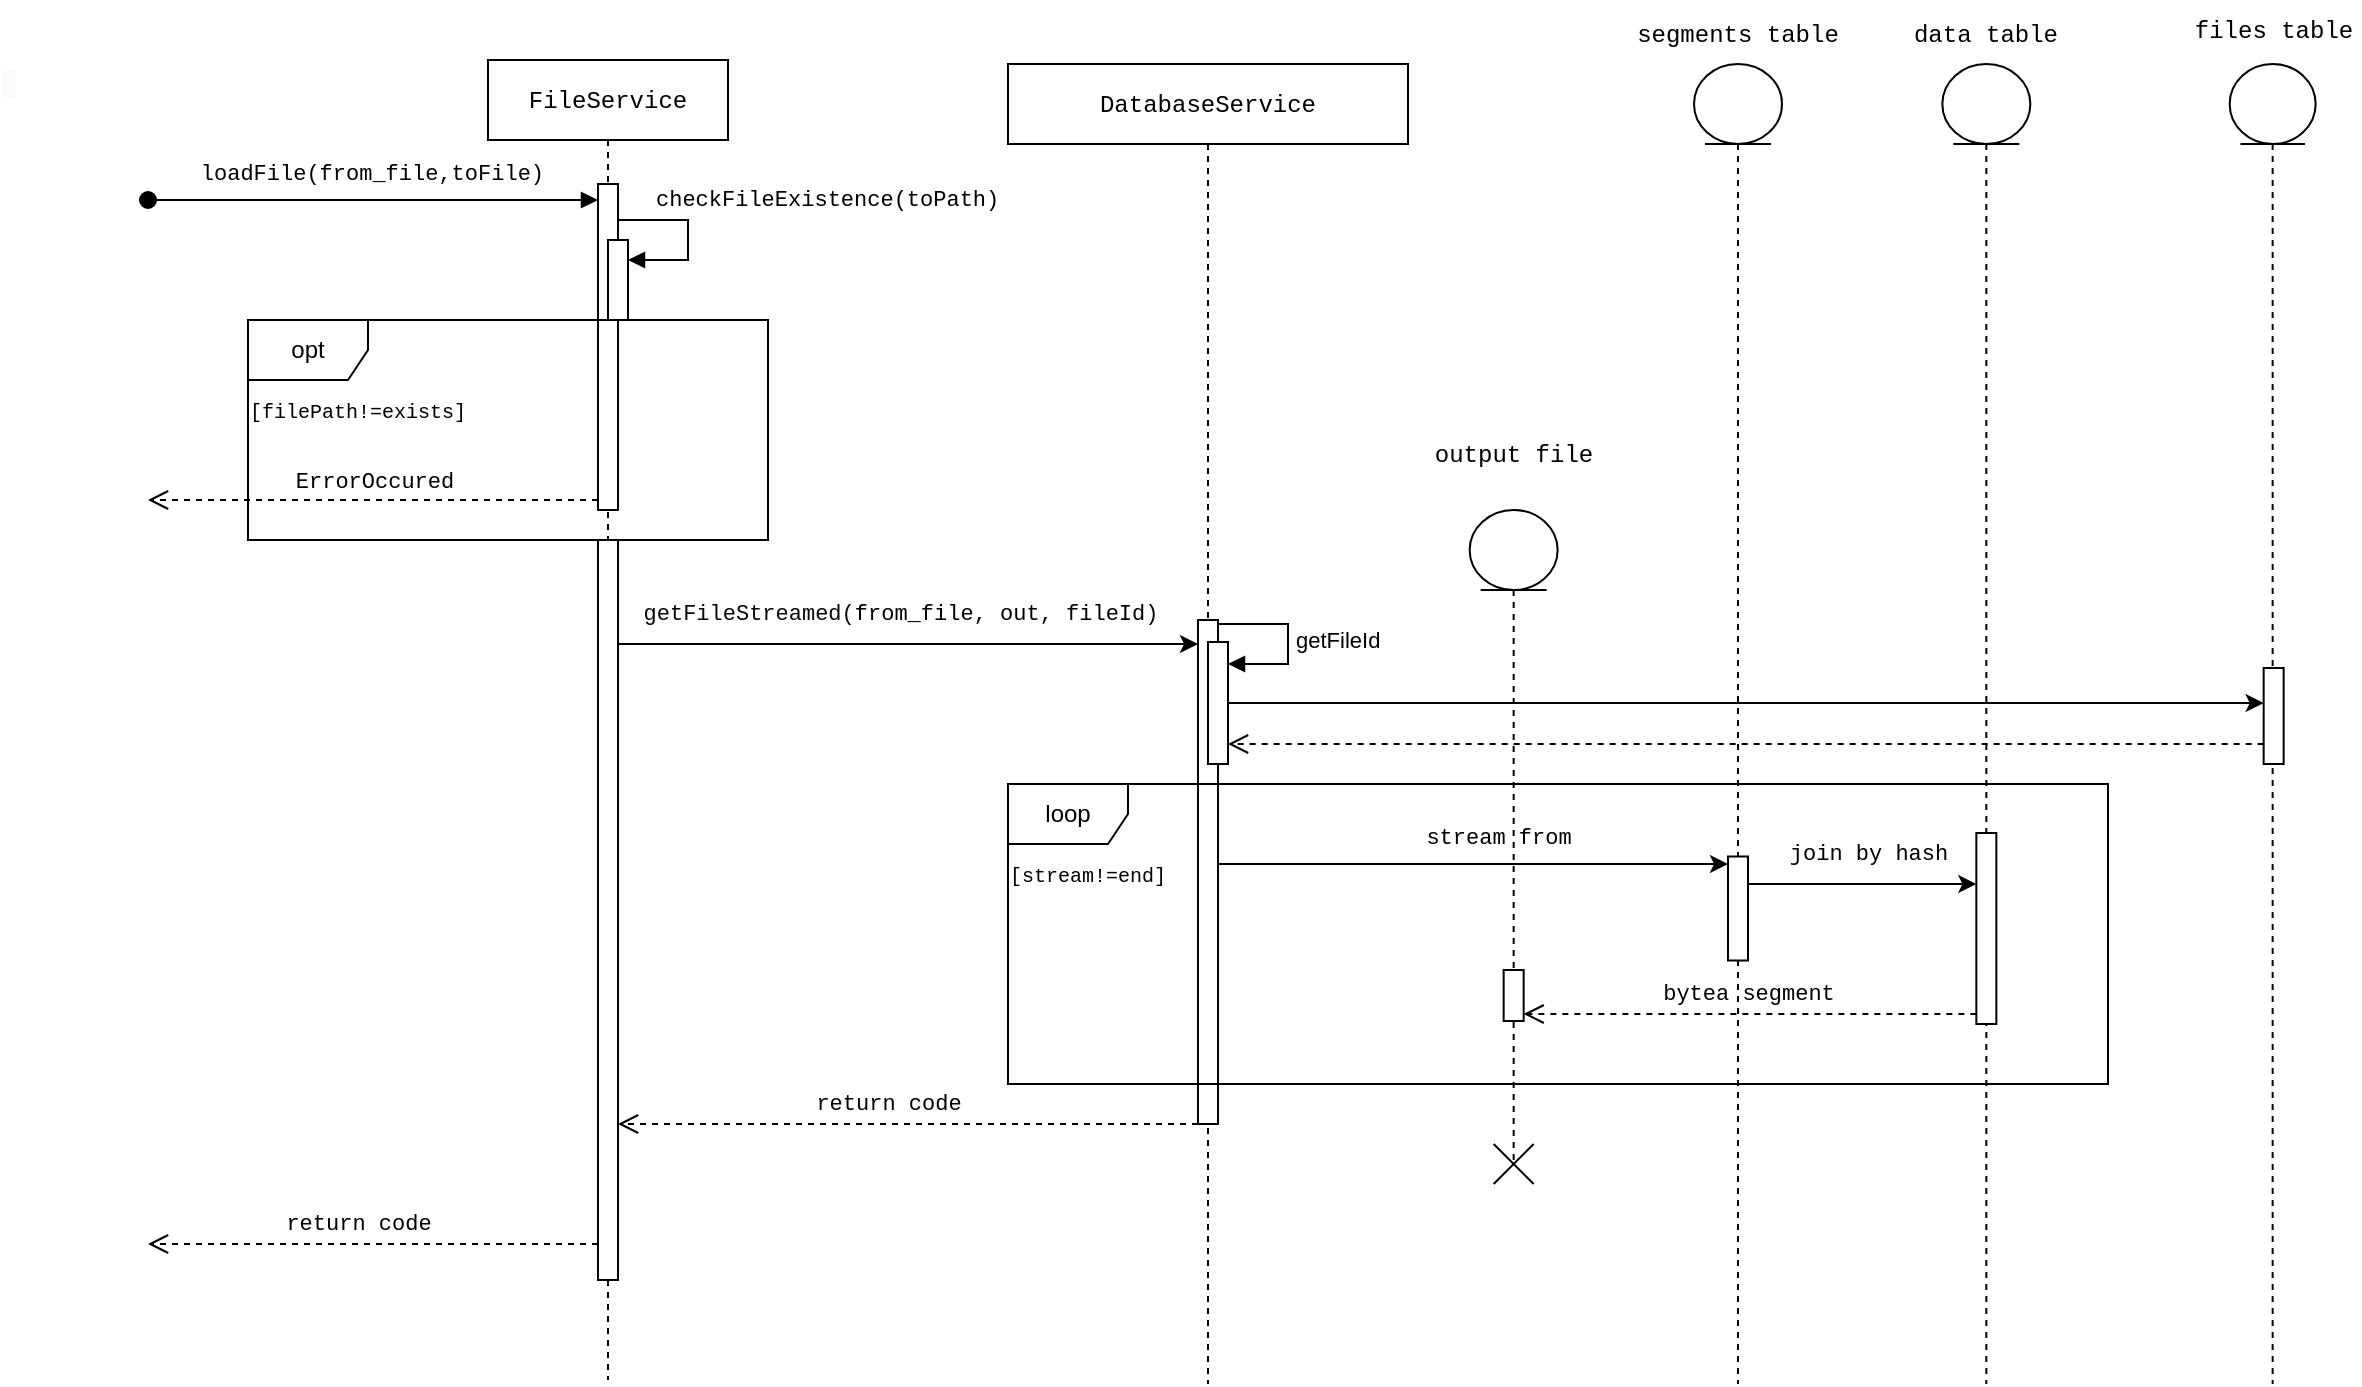 <mxfile version="24.8.3">
  <diagram name="Page-1" id="6wKL5GbLCDh1dktrGKtv">
    <mxGraphModel dx="3522" dy="564" grid="1" gridSize="10" guides="1" tooltips="1" connect="1" arrows="1" fold="1" page="1" pageScale="1" pageWidth="850" pageHeight="1100" math="0" shadow="0">
      <root>
        <mxCell id="0" />
        <mxCell id="1" parent="0" />
        <mxCell id="XEZ2Rfoquya0HTRO3XUA-1" value="&lt;font face=&quot;Courier New&quot;&gt;FileService&lt;/font&gt;" style="shape=umlLifeline;perimeter=lifelinePerimeter;whiteSpace=wrap;html=1;container=0;dropTarget=0;collapsible=0;recursiveResize=0;outlineConnect=0;portConstraint=eastwest;newEdgeStyle={&quot;edgeStyle&quot;:&quot;elbowEdgeStyle&quot;,&quot;elbow&quot;:&quot;vertical&quot;,&quot;curved&quot;:0,&quot;rounded&quot;:0};" parent="1" vertex="1">
          <mxGeometry x="-2270" y="70" width="120" height="660" as="geometry" />
        </mxCell>
        <mxCell id="XEZ2Rfoquya0HTRO3XUA-2" value="" style="html=1;points=[];perimeter=orthogonalPerimeter;outlineConnect=0;targetShapes=umlLifeline;portConstraint=eastwest;newEdgeStyle={&quot;edgeStyle&quot;:&quot;elbowEdgeStyle&quot;,&quot;elbow&quot;:&quot;vertical&quot;,&quot;curved&quot;:0,&quot;rounded&quot;:0};" parent="XEZ2Rfoquya0HTRO3XUA-1" vertex="1">
          <mxGeometry x="55" y="240" width="10" height="370" as="geometry" />
        </mxCell>
        <mxCell id="XEZ2Rfoquya0HTRO3XUA-3" value="&lt;pre style=&quot;text-align: left; background-color: rgb(251, 251, 251); color: rgb(8, 8, 8);&quot;&gt;&lt;font face=&quot;Courier New&quot;&gt; &lt;/font&gt;&lt;/pre&gt;" style="html=1;verticalAlign=bottom;startArrow=oval;endArrow=block;startSize=8;edgeStyle=elbowEdgeStyle;elbow=vertical;curved=0;rounded=0;" parent="XEZ2Rfoquya0HTRO3XUA-1" target="nw0lZgJD1ja48a-RentN-4" edge="1">
          <mxGeometry x="-1" y="80" relative="1" as="geometry">
            <mxPoint x="-170" y="70" as="sourcePoint" />
            <Array as="points">
              <mxPoint x="-150" y="70" />
            </Array>
            <mxPoint x="-70" y="42" as="offset" />
          </mxGeometry>
        </mxCell>
        <mxCell id="XEZ2Rfoquya0HTRO3XUA-4" value="&lt;pre style=&quot;text-align: left;&quot;&gt;&lt;font style=&quot;&quot; face=&quot;Courier New&quot;&gt;loadFile(from_file,toFile) &lt;/font&gt;&lt;/pre&gt;" style="edgeLabel;html=1;align=center;verticalAlign=middle;resizable=0;points=[];fontFamily=Helvetica;fontSize=11;fontColor=default;labelBackgroundColor=none;autosize=1;fillColor=none;gradientColor=none;" parent="XEZ2Rfoquya0HTRO3XUA-3" vertex="1" connectable="0">
          <mxGeometry x="-0.314" y="2" width="200" height="50" relative="1" as="geometry">
            <mxPoint x="-62" y="-36" as="offset" />
          </mxGeometry>
        </mxCell>
        <mxCell id="nw0lZgJD1ja48a-RentN-4" value="" style="html=1;points=[];perimeter=orthogonalPerimeter;outlineConnect=0;targetShapes=umlLifeline;portConstraint=eastwest;newEdgeStyle={&quot;edgeStyle&quot;:&quot;elbowEdgeStyle&quot;,&quot;elbow&quot;:&quot;vertical&quot;,&quot;curved&quot;:0,&quot;rounded&quot;:0};" vertex="1" parent="1">
          <mxGeometry x="-2215" y="132" width="10" height="163" as="geometry" />
        </mxCell>
        <mxCell id="XEZ2Rfoquya0HTRO3XUA-7" value="&lt;font face=&quot;Courier New&quot;&gt;DatabaseService&lt;/font&gt;" style="shape=umlLifeline;perimeter=lifelinePerimeter;whiteSpace=wrap;html=1;container=0;dropTarget=0;collapsible=0;recursiveResize=0;outlineConnect=0;portConstraint=eastwest;newEdgeStyle={&quot;edgeStyle&quot;:&quot;elbowEdgeStyle&quot;,&quot;elbow&quot;:&quot;vertical&quot;,&quot;curved&quot;:0,&quot;rounded&quot;:0};" parent="1" vertex="1">
          <mxGeometry x="-2010" y="72" width="200" height="660" as="geometry" />
        </mxCell>
        <mxCell id="XEZ2Rfoquya0HTRO3XUA-8" style="edgeStyle=elbowEdgeStyle;rounded=0;orthogonalLoop=1;jettySize=auto;html=1;elbow=vertical;curved=0;fontFamily=Helvetica;fontSize=11;fontColor=default;labelBackgroundColor=none;autosize=1;resizable=0;" parent="XEZ2Rfoquya0HTRO3XUA-7" source="XEZ2Rfoquya0HTRO3XUA-9" target="XEZ2Rfoquya0HTRO3XUA-7" edge="1">
          <mxGeometry relative="1" as="geometry">
            <mxPoint x="250" y="580.0" as="targetPoint" />
            <Array as="points">
              <mxPoint x="100" y="440" />
            </Array>
          </mxGeometry>
        </mxCell>
        <mxCell id="XEZ2Rfoquya0HTRO3XUA-9" value="" style="html=1;points=[];perimeter=orthogonalPerimeter;outlineConnect=0;targetShapes=umlLifeline;portConstraint=eastwest;newEdgeStyle={&quot;edgeStyle&quot;:&quot;elbowEdgeStyle&quot;,&quot;elbow&quot;:&quot;vertical&quot;,&quot;curved&quot;:0,&quot;rounded&quot;:0};" parent="XEZ2Rfoquya0HTRO3XUA-7" vertex="1">
          <mxGeometry x="95" y="278" width="10" height="252" as="geometry" />
        </mxCell>
        <mxCell id="XEZ2Rfoquya0HTRO3XUA-10" style="edgeStyle=elbowEdgeStyle;rounded=0;orthogonalLoop=1;jettySize=auto;html=1;elbow=vertical;curved=0;fontFamily=Helvetica;fontSize=11;fontColor=default;labelBackgroundColor=none;autosize=1;resizable=0;" parent="XEZ2Rfoquya0HTRO3XUA-7" source="XEZ2Rfoquya0HTRO3XUA-7" target="XEZ2Rfoquya0HTRO3XUA-9" edge="1">
          <mxGeometry relative="1" as="geometry">
            <mxPoint x="210" y="440.0" as="targetPoint" />
            <Array as="points">
              <mxPoint x="130" y="380" />
            </Array>
          </mxGeometry>
        </mxCell>
        <mxCell id="XEZ2Rfoquya0HTRO3XUA-11" value="getFileId" style="html=1;align=left;spacingLeft=2;endArrow=block;rounded=0;edgeStyle=orthogonalEdgeStyle;curved=0;rounded=0;" parent="XEZ2Rfoquya0HTRO3XUA-7" source="XEZ2Rfoquya0HTRO3XUA-9" target="XEZ2Rfoquya0HTRO3XUA-12" edge="1">
          <mxGeometry relative="1" as="geometry">
            <mxPoint x="109.97" y="300" as="sourcePoint" />
            <Array as="points">
              <mxPoint x="140" y="280" />
              <mxPoint x="140" y="300" />
            </Array>
            <mxPoint x="110" y="330" as="targetPoint" />
          </mxGeometry>
        </mxCell>
        <mxCell id="XEZ2Rfoquya0HTRO3XUA-12" value="" style="html=1;points=[[0,0,0,0,5],[0,1,0,0,-5],[1,0,0,0,5],[1,1,0,0,-5]];perimeter=orthogonalPerimeter;outlineConnect=0;targetShapes=umlLifeline;portConstraint=eastwest;newEdgeStyle={&quot;curved&quot;:0,&quot;rounded&quot;:0};" parent="XEZ2Rfoquya0HTRO3XUA-7" vertex="1">
          <mxGeometry x="100" y="289" width="10" height="61" as="geometry" />
        </mxCell>
        <mxCell id="XEZ2Rfoquya0HTRO3XUA-13" value="" style="shape=umlLifeline;perimeter=lifelinePerimeter;whiteSpace=wrap;html=1;container=1;dropTarget=0;collapsible=0;recursiveResize=0;outlineConnect=0;portConstraint=eastwest;newEdgeStyle={&quot;curved&quot;:0,&quot;rounded&quot;:0};participant=umlEntity;size=40;" parent="1" vertex="1">
          <mxGeometry x="-1667" y="72" width="44" height="660" as="geometry" />
        </mxCell>
        <mxCell id="XEZ2Rfoquya0HTRO3XUA-14" value="" style="html=1;points=[[0,0,0,0,5],[0,1,0,0,-5],[1,0,0,0,5],[1,1,0,0,-5]];perimeter=orthogonalPerimeter;outlineConnect=0;targetShapes=umlLifeline;portConstraint=eastwest;newEdgeStyle={&quot;curved&quot;:0,&quot;rounded&quot;:0};" parent="XEZ2Rfoquya0HTRO3XUA-13" vertex="1">
          <mxGeometry x="17" y="396.25" width="10" height="52" as="geometry" />
        </mxCell>
        <mxCell id="XEZ2Rfoquya0HTRO3XUA-15" value="&lt;span style=&quot;font-family: &amp;quot;Courier New&amp;quot;;&quot;&gt;segments table&lt;/span&gt;" style="text;html=1;align=center;verticalAlign=middle;whiteSpace=wrap;rounded=0;" parent="1" vertex="1">
          <mxGeometry x="-1700" y="42" width="110" height="30" as="geometry" />
        </mxCell>
        <mxCell id="XEZ2Rfoquya0HTRO3XUA-16" value="&lt;font size=&quot;1&quot; face=&quot;Courier New&quot;&gt;[filePath!=exists]&lt;/font&gt;" style="text;html=1;align=center;verticalAlign=middle;whiteSpace=wrap;rounded=0;" parent="1" vertex="1">
          <mxGeometry x="-2390" y="230" width="110" height="30" as="geometry" />
        </mxCell>
        <mxCell id="XEZ2Rfoquya0HTRO3XUA-17" value="opt" style="shape=umlFrame;whiteSpace=wrap;html=1;pointerEvents=0;" parent="1" vertex="1">
          <mxGeometry x="-2390" y="200" width="260" height="110" as="geometry" />
        </mxCell>
        <mxCell id="XEZ2Rfoquya0HTRO3XUA-18" value="&lt;font face=&quot;Courier New&quot; style=&quot;font-size: 11px;&quot;&gt;ErrorOccured&lt;/font&gt;" style="html=1;verticalAlign=bottom;endArrow=open;dashed=1;endSize=8;curved=0;rounded=0;" parent="1" source="nw0lZgJD1ja48a-RentN-4" edge="1">
          <mxGeometry relative="1" as="geometry">
            <mxPoint x="-2220" y="290" as="sourcePoint" />
            <mxPoint x="-2440" y="290" as="targetPoint" />
          </mxGeometry>
        </mxCell>
        <mxCell id="XEZ2Rfoquya0HTRO3XUA-19" value="" style="shape=umlLifeline;perimeter=lifelinePerimeter;whiteSpace=wrap;html=1;container=1;dropTarget=0;collapsible=0;recursiveResize=0;outlineConnect=0;portConstraint=eastwest;newEdgeStyle={&quot;curved&quot;:0,&quot;rounded&quot;:0};participant=umlEntity;size=40;" parent="1" vertex="1">
          <mxGeometry x="-1399.17" y="72" width="43" height="660" as="geometry" />
        </mxCell>
        <mxCell id="XEZ2Rfoquya0HTRO3XUA-20" value="" style="html=1;points=[[0,0,0,0,5],[0,1,0,0,-5],[1,0,0,0,5],[1,1,0,0,-5]];perimeter=orthogonalPerimeter;outlineConnect=0;targetShapes=umlLifeline;portConstraint=eastwest;newEdgeStyle={&quot;curved&quot;:0,&quot;rounded&quot;:0};" parent="XEZ2Rfoquya0HTRO3XUA-19" vertex="1">
          <mxGeometry x="17" y="302" width="10" height="48" as="geometry" />
        </mxCell>
        <mxCell id="XEZ2Rfoquya0HTRO3XUA-21" value="&lt;font face=&quot;Courier New&quot;&gt;files table&lt;/font&gt;" style="text;html=1;align=center;verticalAlign=middle;whiteSpace=wrap;rounded=0;" parent="1" vertex="1">
          <mxGeometry x="-1420" y="40" width="85.66" height="30" as="geometry" />
        </mxCell>
        <mxCell id="XEZ2Rfoquya0HTRO3XUA-22" value="" style="shape=umlLifeline;perimeter=lifelinePerimeter;whiteSpace=wrap;html=1;container=1;dropTarget=0;collapsible=0;recursiveResize=0;outlineConnect=0;portConstraint=eastwest;newEdgeStyle={&quot;curved&quot;:0,&quot;rounded&quot;:0};participant=umlEntity;size=40;" parent="1" vertex="1">
          <mxGeometry x="-1542.83" y="72" width="44" height="660" as="geometry" />
        </mxCell>
        <mxCell id="XEZ2Rfoquya0HTRO3XUA-23" value="" style="html=1;points=[[0,0,0,0,5],[0,1,0,0,-5],[1,0,0,0,5],[1,1,0,0,-5]];perimeter=orthogonalPerimeter;outlineConnect=0;targetShapes=umlLifeline;portConstraint=eastwest;newEdgeStyle={&quot;curved&quot;:0,&quot;rounded&quot;:0};" parent="XEZ2Rfoquya0HTRO3XUA-22" vertex="1">
          <mxGeometry x="17" y="384.5" width="10" height="95.5" as="geometry" />
        </mxCell>
        <mxCell id="XEZ2Rfoquya0HTRO3XUA-24" value="&lt;span style=&quot;font-family: &amp;quot;Courier New&amp;quot;;&quot;&gt;data table&lt;/span&gt;" style="text;html=1;align=center;verticalAlign=middle;whiteSpace=wrap;rounded=0;" parent="1" vertex="1">
          <mxGeometry x="-1575.83" y="42" width="110" height="30" as="geometry" />
        </mxCell>
        <mxCell id="XEZ2Rfoquya0HTRO3XUA-25" value="" style="html=1;verticalAlign=bottom;endArrow=open;dashed=1;endSize=8;curved=0;rounded=0;" parent="1" edge="1">
          <mxGeometry relative="1" as="geometry">
            <mxPoint x="-2215" y="662.0" as="sourcePoint" />
            <mxPoint x="-2440" y="662" as="targetPoint" />
          </mxGeometry>
        </mxCell>
        <mxCell id="XEZ2Rfoquya0HTRO3XUA-26" value="&lt;font face=&quot;Courier New&quot; style=&quot;font-size: 11px;&quot;&gt;return code&lt;/font&gt;" style="edgeLabel;html=1;align=center;verticalAlign=middle;resizable=0;points=[];fontStyle=0;labelBackgroundColor=none;" parent="XEZ2Rfoquya0HTRO3XUA-25" vertex="1" connectable="0">
          <mxGeometry x="0.061" y="-4" relative="1" as="geometry">
            <mxPoint x="-1" y="-6" as="offset" />
          </mxGeometry>
        </mxCell>
        <mxCell id="XEZ2Rfoquya0HTRO3XUA-27" style="edgeStyle=elbowEdgeStyle;rounded=0;orthogonalLoop=1;jettySize=auto;html=1;elbow=vertical;curved=0;fontFamily=Helvetica;fontSize=11;fontColor=default;labelBackgroundColor=none;autosize=1;resizable=0;" parent="1" source="XEZ2Rfoquya0HTRO3XUA-2" target="XEZ2Rfoquya0HTRO3XUA-9" edge="1">
          <mxGeometry relative="1" as="geometry">
            <mxPoint x="-2190" y="372" as="sourcePoint" />
            <mxPoint x="-1845" y="382" as="targetPoint" />
            <Array as="points">
              <mxPoint x="-2060" y="362" />
            </Array>
          </mxGeometry>
        </mxCell>
        <mxCell id="XEZ2Rfoquya0HTRO3XUA-28" value="&lt;pre style=&quot;color: rgb(8, 8, 8); text-align: left;&quot;&gt;&lt;font face=&quot;Courier New&quot;&gt;getFileStreamed(&lt;span style=&quot;color: rgb(0, 0, 0);&quot;&gt;from_file&lt;/span&gt;, &lt;span style=&quot;color: rgb(0, 0, 0);&quot;&gt;out&lt;/span&gt;, &lt;span style=&quot;color: rgb(0, 0, 0);&quot;&gt;fileId&lt;/span&gt;)&lt;/font&gt;&lt;/pre&gt;" style="edgeLabel;html=1;align=center;verticalAlign=middle;resizable=0;points=[];fontFamily=Helvetica;fontSize=11;fontColor=default;labelBackgroundColor=none;autosize=1;fillColor=none;gradientColor=none;" parent="XEZ2Rfoquya0HTRO3XUA-27" vertex="1" connectable="0">
          <mxGeometry x="0.499" y="3" width="280" height="50" relative="1" as="geometry">
            <mxPoint x="-217" y="-37" as="offset" />
          </mxGeometry>
        </mxCell>
        <mxCell id="XEZ2Rfoquya0HTRO3XUA-29" value="&lt;font size=&quot;1&quot; face=&quot;Courier New&quot;&gt;[stream!=end]&lt;/font&gt;" style="text;html=1;align=center;verticalAlign=middle;whiteSpace=wrap;rounded=0;" parent="1" vertex="1">
          <mxGeometry x="-2000" y="462" width="60" height="30" as="geometry" />
        </mxCell>
        <mxCell id="XEZ2Rfoquya0HTRO3XUA-30" value="loop" style="shape=umlFrame;whiteSpace=wrap;html=1;pointerEvents=0;" parent="1" vertex="1">
          <mxGeometry x="-2010" y="432" width="550" height="150" as="geometry" />
        </mxCell>
        <mxCell id="XEZ2Rfoquya0HTRO3XUA-31" value="" style="html=1;verticalAlign=bottom;endArrow=open;dashed=1;endSize=8;curved=0;rounded=0;" parent="1" target="XEZ2Rfoquya0HTRO3XUA-12" edge="1">
          <mxGeometry relative="1" as="geometry">
            <mxPoint x="-1382.17" y="412" as="sourcePoint" />
            <mxPoint x="-1830" y="412" as="targetPoint" />
            <Array as="points">
              <mxPoint x="-1810" y="412" />
            </Array>
          </mxGeometry>
        </mxCell>
        <mxCell id="XEZ2Rfoquya0HTRO3XUA-32" style="edgeStyle=orthogonalEdgeStyle;rounded=0;orthogonalLoop=1;jettySize=auto;html=1;curved=0;fontFamily=Helvetica;fontSize=11;fontColor=default;labelBackgroundColor=none;autosize=1;resizable=0;" parent="1" source="XEZ2Rfoquya0HTRO3XUA-14" target="XEZ2Rfoquya0HTRO3XUA-23" edge="1">
          <mxGeometry relative="1" as="geometry">
            <Array as="points">
              <mxPoint x="-1580" y="482" />
              <mxPoint x="-1580" y="482" />
            </Array>
          </mxGeometry>
        </mxCell>
        <mxCell id="XEZ2Rfoquya0HTRO3XUA-33" value="&lt;font face=&quot;Courier New&quot;&gt;join by hash&lt;/font&gt;" style="edgeLabel;html=1;align=center;verticalAlign=middle;resizable=0;points=[];fontFamily=Helvetica;fontSize=11;fontColor=default;labelBackgroundColor=none;autosize=1;fillColor=none;gradientColor=none;" parent="XEZ2Rfoquya0HTRO3XUA-32" vertex="1" connectable="0">
          <mxGeometry x="0.226" y="1" width="100" height="30" relative="1" as="geometry">
            <mxPoint x="-60" y="-29" as="offset" />
          </mxGeometry>
        </mxCell>
        <mxCell id="XEZ2Rfoquya0HTRO3XUA-34" style="edgeStyle=elbowEdgeStyle;rounded=0;orthogonalLoop=1;jettySize=auto;html=1;elbow=vertical;curved=0;fontFamily=Helvetica;fontSize=11;fontColor=default;labelBackgroundColor=none;autosize=1;resizable=0;" parent="1" source="XEZ2Rfoquya0HTRO3XUA-9" edge="1">
          <mxGeometry relative="1" as="geometry">
            <mxPoint x="-1835" y="472.001" as="sourcePoint" />
            <mxPoint x="-1650" y="472.001" as="targetPoint" />
          </mxGeometry>
        </mxCell>
        <mxCell id="XEZ2Rfoquya0HTRO3XUA-35" value="&lt;font face=&quot;Courier New&quot;&gt;stream from&lt;/font&gt;" style="edgeLabel;html=1;align=center;verticalAlign=middle;resizable=0;points=[];fontFamily=Helvetica;fontSize=11;fontColor=default;labelBackgroundColor=none;autosize=1;fillColor=none;gradientColor=none;" parent="XEZ2Rfoquya0HTRO3XUA-34" vertex="1" connectable="0">
          <mxGeometry x="-0.395" width="100" height="30" relative="1" as="geometry">
            <mxPoint x="13" y="-28" as="offset" />
          </mxGeometry>
        </mxCell>
        <mxCell id="XEZ2Rfoquya0HTRO3XUA-36" style="edgeStyle=orthogonalEdgeStyle;rounded=0;orthogonalLoop=1;jettySize=auto;html=1;curved=0;fontFamily=Helvetica;fontSize=11;fontColor=default;labelBackgroundColor=none;autosize=1;resizable=0;" parent="1" source="XEZ2Rfoquya0HTRO3XUA-12" target="XEZ2Rfoquya0HTRO3XUA-20" edge="1">
          <mxGeometry relative="1" as="geometry">
            <Array as="points">
              <mxPoint x="-1760" y="392" />
              <mxPoint x="-1760" y="392" />
            </Array>
          </mxGeometry>
        </mxCell>
        <mxCell id="XEZ2Rfoquya0HTRO3XUA-37" value="" style="shape=umlLifeline;perimeter=lifelinePerimeter;whiteSpace=wrap;html=1;container=1;dropTarget=0;collapsible=0;recursiveResize=0;outlineConnect=0;portConstraint=eastwest;newEdgeStyle={&quot;curved&quot;:0,&quot;rounded&quot;:0};participant=umlEntity;size=40;" parent="1" vertex="1">
          <mxGeometry x="-1779.17" y="295" width="44" height="327" as="geometry" />
        </mxCell>
        <mxCell id="XEZ2Rfoquya0HTRO3XUA-38" value="" style="html=1;points=[[0,0,0,0,5],[0,1,0,0,-5],[1,0,0,0,5],[1,1,0,0,-5]];perimeter=orthogonalPerimeter;outlineConnect=0;targetShapes=umlLifeline;portConstraint=eastwest;newEdgeStyle={&quot;curved&quot;:0,&quot;rounded&quot;:0};" parent="XEZ2Rfoquya0HTRO3XUA-37" vertex="1">
          <mxGeometry x="17" y="230" width="10" height="25.5" as="geometry" />
        </mxCell>
        <mxCell id="XEZ2Rfoquya0HTRO3XUA-39" value="&lt;font face=&quot;Courier New&quot;&gt;output file&lt;/font&gt;" style="text;html=1;align=center;verticalAlign=middle;whiteSpace=wrap;rounded=0;" parent="1" vertex="1">
          <mxGeometry x="-1800" y="252" width="85.66" height="30" as="geometry" />
        </mxCell>
        <mxCell id="XEZ2Rfoquya0HTRO3XUA-40" value="" style="html=1;verticalAlign=bottom;endArrow=open;dashed=1;endSize=8;curved=0;rounded=0;exitX=0;exitY=1;exitDx=0;exitDy=-5;exitPerimeter=0;" parent="1" source="XEZ2Rfoquya0HTRO3XUA-23" target="XEZ2Rfoquya0HTRO3XUA-38" edge="1">
          <mxGeometry relative="1" as="geometry">
            <mxPoint x="-1955" y="702.0" as="sourcePoint" />
            <mxPoint x="-2180" y="702" as="targetPoint" />
          </mxGeometry>
        </mxCell>
        <mxCell id="XEZ2Rfoquya0HTRO3XUA-41" value="&lt;font face=&quot;Courier New&quot;&gt;bytea segment&lt;/font&gt;" style="edgeLabel;html=1;align=center;verticalAlign=middle;resizable=0;points=[];fontStyle=0;labelBackgroundColor=none;" parent="XEZ2Rfoquya0HTRO3XUA-40" vertex="1" connectable="0">
          <mxGeometry x="0.061" y="-4" relative="1" as="geometry">
            <mxPoint x="6" y="-6" as="offset" />
          </mxGeometry>
        </mxCell>
        <mxCell id="XEZ2Rfoquya0HTRO3XUA-42" value="" style="shape=umlDestroy;html=1;" parent="1" vertex="1">
          <mxGeometry x="-1767.17" y="612" width="20" height="20" as="geometry" />
        </mxCell>
        <mxCell id="XEZ2Rfoquya0HTRO3XUA-43" value="" style="html=1;verticalAlign=bottom;endArrow=open;dashed=1;endSize=8;curved=0;rounded=0;" parent="1" edge="1">
          <mxGeometry relative="1" as="geometry">
            <mxPoint x="-1915" y="602" as="sourcePoint" />
            <mxPoint x="-2205" y="602" as="targetPoint" />
          </mxGeometry>
        </mxCell>
        <mxCell id="XEZ2Rfoquya0HTRO3XUA-44" value="&lt;font face=&quot;Courier New&quot; style=&quot;font-size: 11px;&quot;&gt;return code&lt;/font&gt;" style="edgeLabel;html=1;align=center;verticalAlign=middle;resizable=0;points=[];fontStyle=0;labelBackgroundColor=none;" parent="XEZ2Rfoquya0HTRO3XUA-43" vertex="1" connectable="0">
          <mxGeometry x="0.061" y="-4" relative="1" as="geometry">
            <mxPoint x="-1" y="-6" as="offset" />
          </mxGeometry>
        </mxCell>
        <mxCell id="XEZ2Rfoquya0HTRO3XUA-6" value="&lt;font style=&quot;font-size: 11px;&quot; face=&quot;Courier New&quot;&gt;checkFileExistence(toPath)&lt;/font&gt;" style="html=1;align=left;spacingLeft=2;endArrow=block;rounded=0;edgeStyle=orthogonalEdgeStyle;curved=0;rounded=0;" parent="1" source="nw0lZgJD1ja48a-RentN-4" target="nw0lZgJD1ja48a-RentN-6" edge="1">
          <mxGeometry x="-0.663" y="10" relative="1" as="geometry">
            <mxPoint x="-2115" y="180" as="sourcePoint" />
            <Array as="points">
              <mxPoint x="-2170" y="150" />
              <mxPoint x="-2170" y="170" />
            </Array>
            <mxPoint x="-2200" y="170" as="targetPoint" />
            <mxPoint as="offset" />
          </mxGeometry>
        </mxCell>
        <mxCell id="nw0lZgJD1ja48a-RentN-6" value="" style="html=1;points=[];perimeter=orthogonalPerimeter;outlineConnect=0;targetShapes=umlLifeline;portConstraint=eastwest;newEdgeStyle={&quot;edgeStyle&quot;:&quot;elbowEdgeStyle&quot;,&quot;elbow&quot;:&quot;vertical&quot;,&quot;curved&quot;:0,&quot;rounded&quot;:0};" vertex="1" parent="1">
          <mxGeometry x="-2210" y="160" width="10" height="40" as="geometry" />
        </mxCell>
      </root>
    </mxGraphModel>
  </diagram>
</mxfile>
